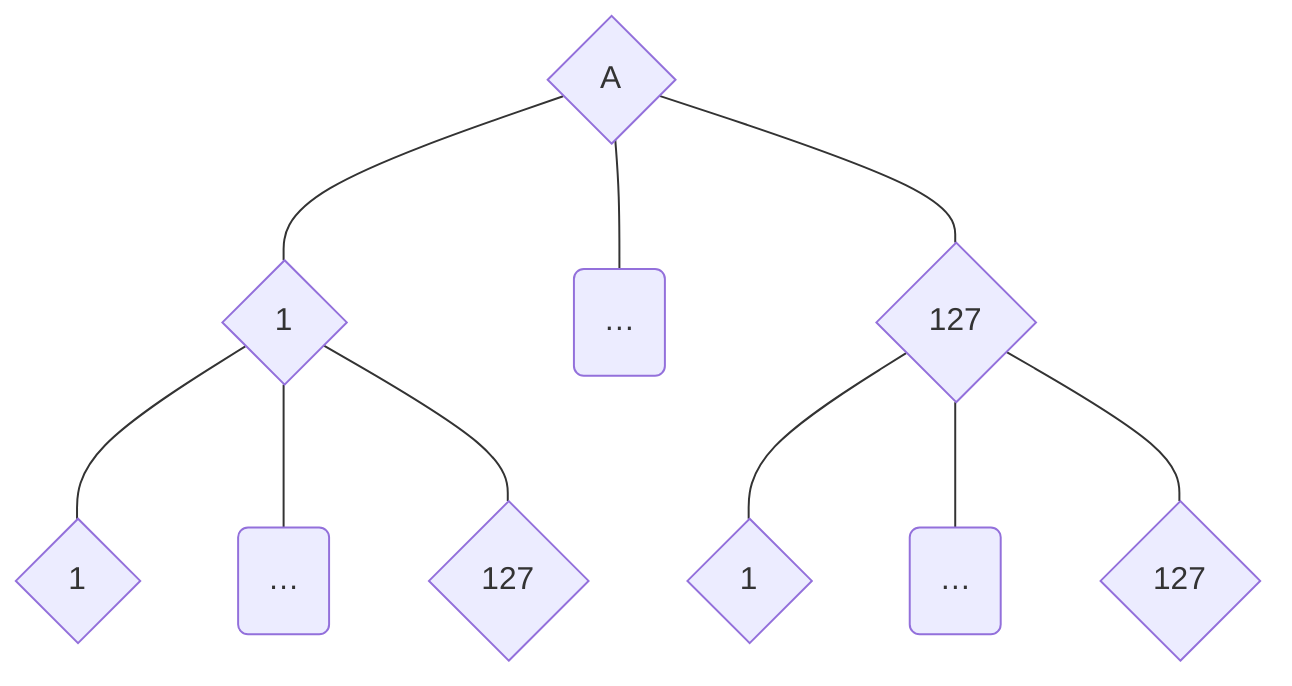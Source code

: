 graph TD
    A{A}
    A --- B{1}
    A --- C("…")
    A --- D{127}
    B --- E{1}
    B --- F("…")
    B --- G{127}
    D --- H{1}
    D --- J("…")
    D --- I{127}